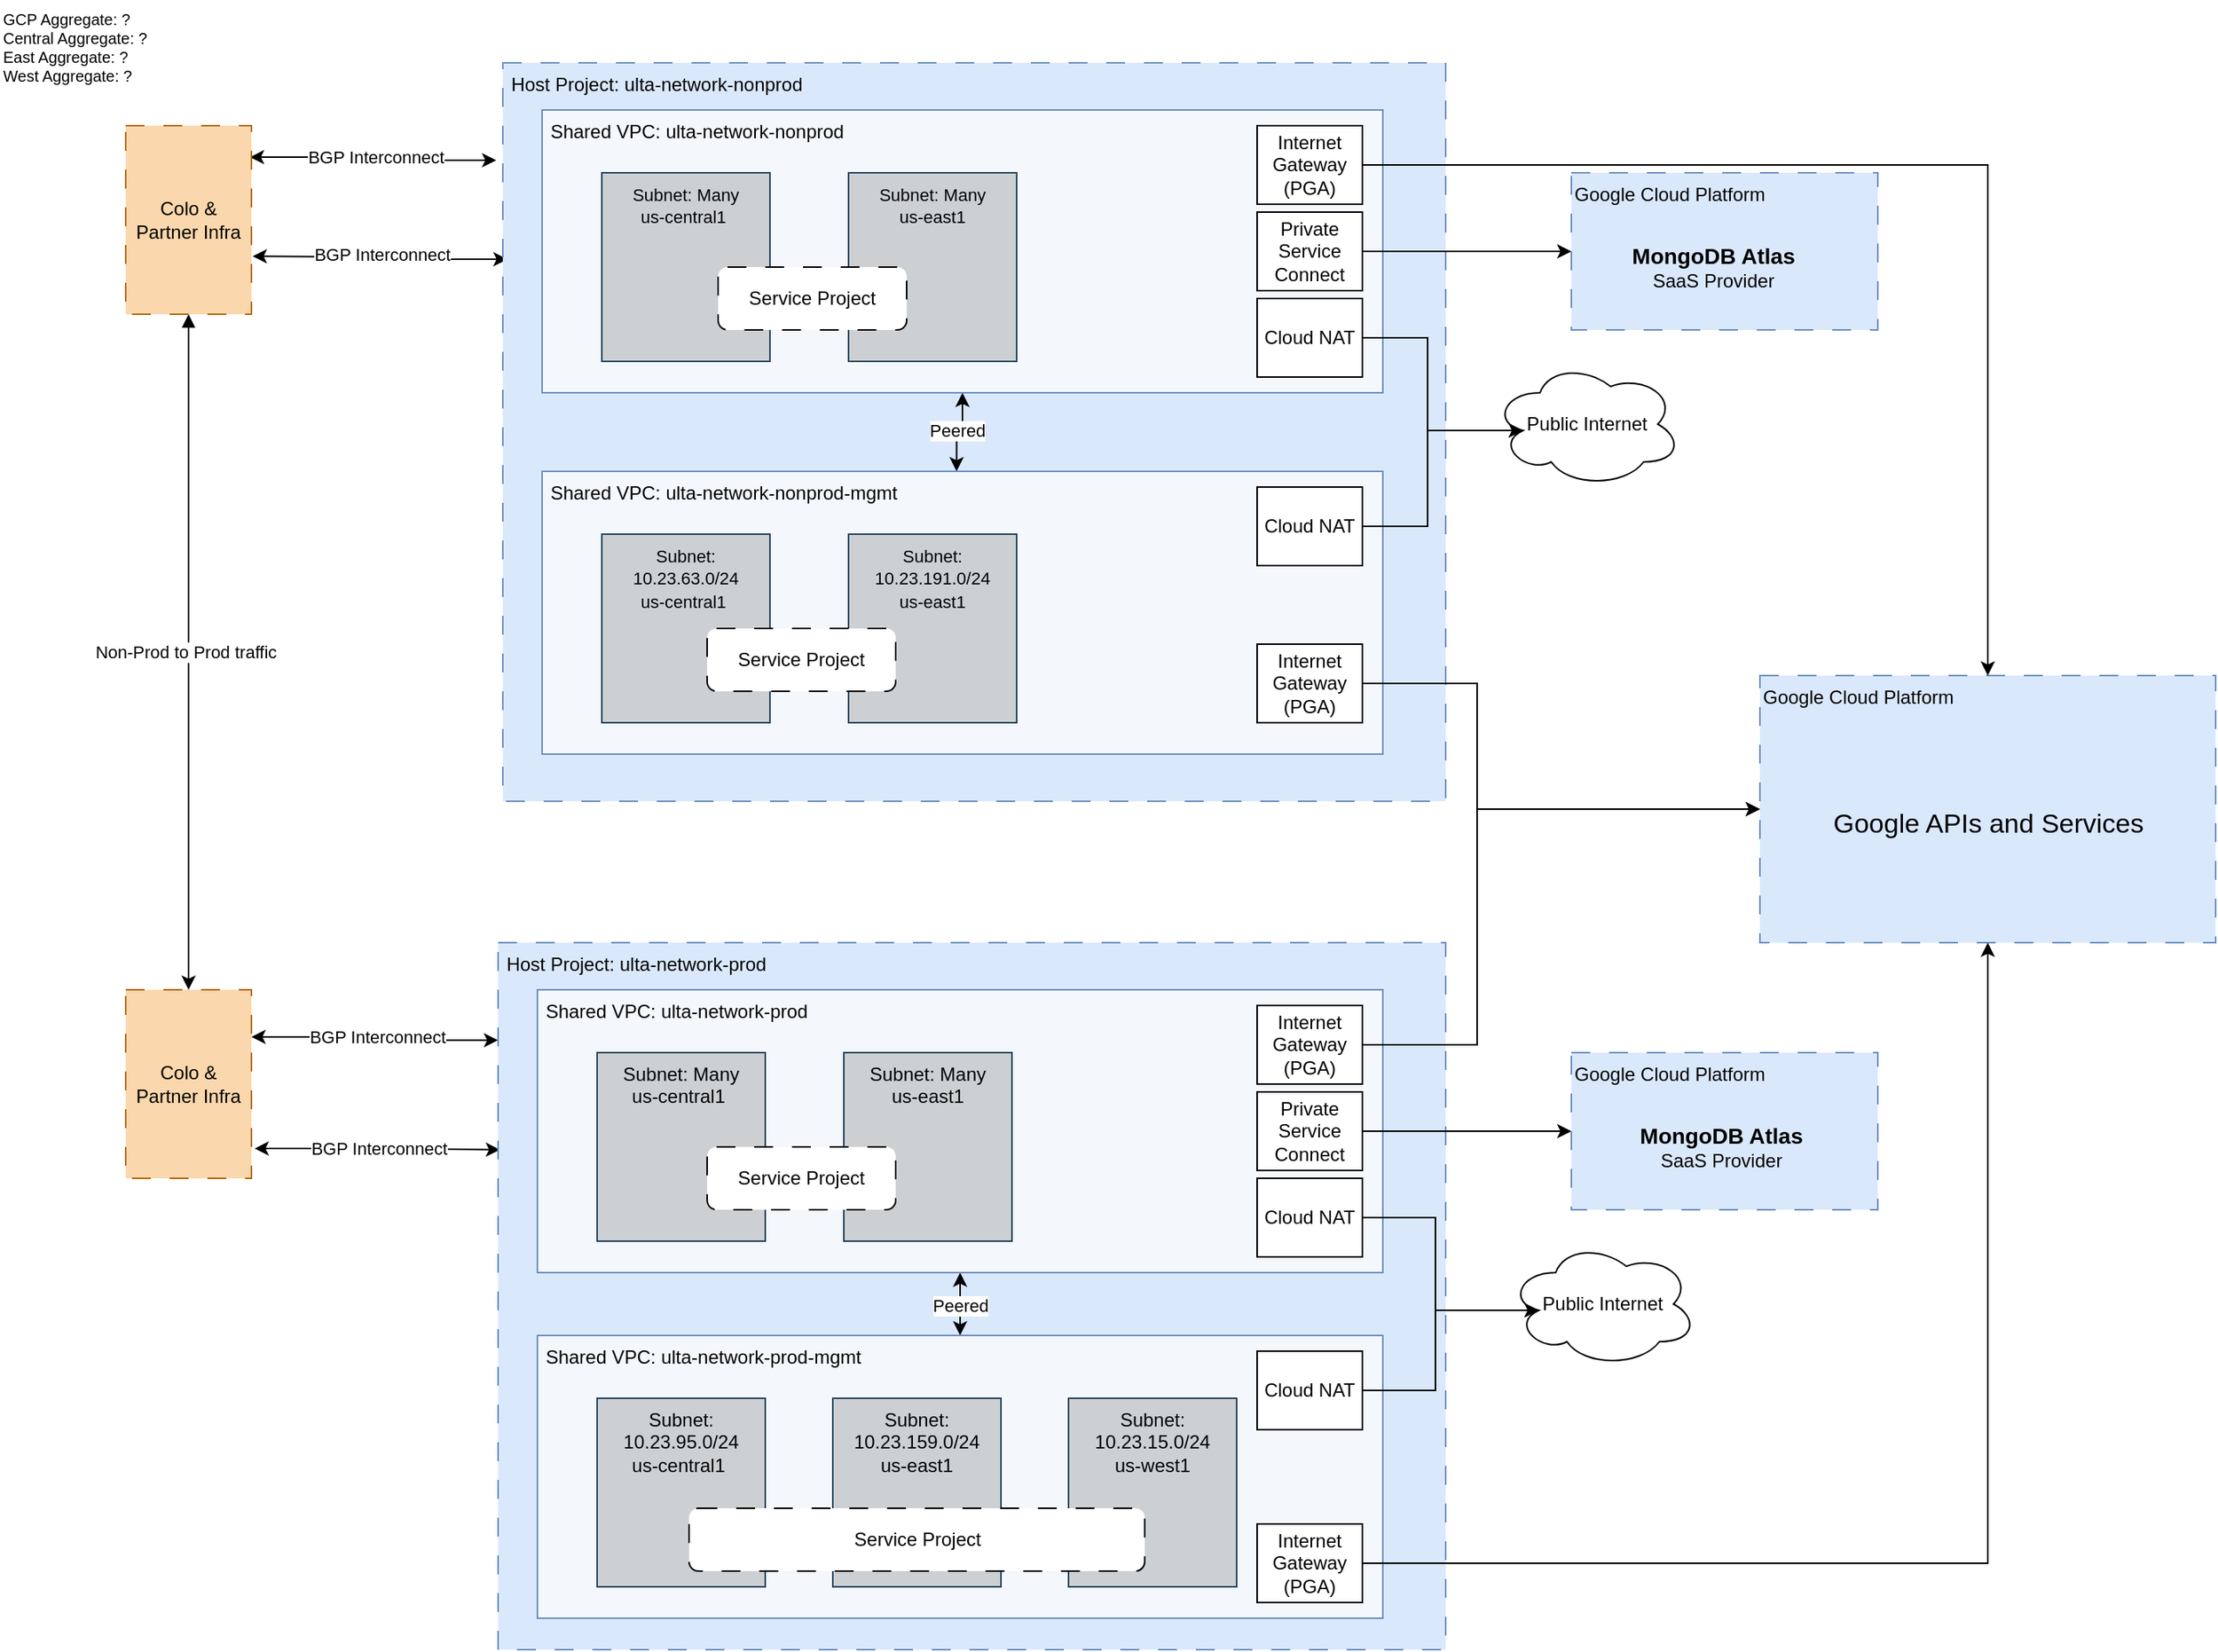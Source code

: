 <mxfile version="21.7.5" type="github">
  <diagram name="Page-1" id="D7rZoa8G5b8SfMbHeLon">
    <mxGraphModel dx="1434" dy="784" grid="1" gridSize="10" guides="1" tooltips="1" connect="1" arrows="1" fold="1" page="1" pageScale="1" pageWidth="850" pageHeight="1100" math="0" shadow="0">
      <root>
        <mxCell id="0" />
        <mxCell id="1" parent="0" />
        <mxCell id="8HYqhDQ4ljt2ki2TENmW-5" style="edgeStyle=orthogonalEdgeStyle;rounded=0;orthogonalLoop=1;jettySize=auto;html=1;entryX=-0.007;entryY=0.132;entryDx=0;entryDy=0;exitX=0.988;exitY=0.167;exitDx=0;exitDy=0;exitPerimeter=0;startArrow=classic;startFill=1;entryPerimeter=0;" edge="1" parent="1" source="8HYqhDQ4ljt2ki2TENmW-2" target="8HYqhDQ4ljt2ki2TENmW-3">
          <mxGeometry relative="1" as="geometry">
            <mxPoint x="170" y="100" as="sourcePoint" />
          </mxGeometry>
        </mxCell>
        <mxCell id="8HYqhDQ4ljt2ki2TENmW-8" value="BGP Interconnect" style="edgeLabel;html=1;align=center;verticalAlign=middle;resizable=0;points=[];" vertex="1" connectable="0" parent="8HYqhDQ4ljt2ki2TENmW-5">
          <mxGeometry x="-0.193" y="-1" relative="1" as="geometry">
            <mxPoint x="16" y="-1" as="offset" />
          </mxGeometry>
        </mxCell>
        <mxCell id="8HYqhDQ4ljt2ki2TENmW-7" style="edgeStyle=orthogonalEdgeStyle;rounded=0;orthogonalLoop=1;jettySize=auto;html=1;exitX=1;exitY=0.75;exitDx=0;exitDy=0;entryX=0.005;entryY=0.266;entryDx=0;entryDy=0;startArrow=classic;startFill=1;entryPerimeter=0;" edge="1" parent="1" target="8HYqhDQ4ljt2ki2TENmW-3">
          <mxGeometry relative="1" as="geometry">
            <mxPoint x="160.8" y="163.08" as="sourcePoint" />
            <mxPoint x="320.0" y="156.38" as="targetPoint" />
          </mxGeometry>
        </mxCell>
        <mxCell id="8HYqhDQ4ljt2ki2TENmW-9" value="BGP Interconnect" style="edgeLabel;html=1;align=center;verticalAlign=middle;resizable=0;points=[];" vertex="1" connectable="0" parent="8HYqhDQ4ljt2ki2TENmW-7">
          <mxGeometry x="-0.195" y="2" relative="1" as="geometry">
            <mxPoint x="16" as="offset" />
          </mxGeometry>
        </mxCell>
        <mxCell id="8HYqhDQ4ljt2ki2TENmW-28" style="edgeStyle=orthogonalEdgeStyle;rounded=0;orthogonalLoop=1;jettySize=auto;html=1;exitX=0.5;exitY=1;exitDx=0;exitDy=0;entryX=0.5;entryY=0;entryDx=0;entryDy=0;startArrow=block;startFill=1;" edge="1" parent="1" source="8HYqhDQ4ljt2ki2TENmW-2" target="8HYqhDQ4ljt2ki2TENmW-22">
          <mxGeometry relative="1" as="geometry" />
        </mxCell>
        <mxCell id="8HYqhDQ4ljt2ki2TENmW-29" value="Non-Prod to Prod traffic" style="edgeLabel;html=1;align=center;verticalAlign=middle;resizable=0;points=[];" vertex="1" connectable="0" parent="8HYqhDQ4ljt2ki2TENmW-28">
          <mxGeometry y="-2" relative="1" as="geometry">
            <mxPoint as="offset" />
          </mxGeometry>
        </mxCell>
        <mxCell id="8HYqhDQ4ljt2ki2TENmW-2" value="Colo &amp;amp; Partner Infra" style="rounded=0;whiteSpace=wrap;html=1;dashed=1;dashPattern=12 12;fillColor=#fad7ac;strokeColor=#b46504;" vertex="1" parent="1">
          <mxGeometry x="80" y="80" width="80" height="120" as="geometry" />
        </mxCell>
        <mxCell id="8HYqhDQ4ljt2ki2TENmW-3" value="&amp;nbsp;Host Project: ulta-network-nonprod" style="rounded=0;whiteSpace=wrap;html=1;verticalAlign=top;align=left;dashed=1;dashPattern=12 12;fillColor=#dae8fc;strokeColor=#6c8ebf;" vertex="1" parent="1">
          <mxGeometry x="320" y="40" width="600" height="470" as="geometry" />
        </mxCell>
        <mxCell id="8HYqhDQ4ljt2ki2TENmW-47" style="edgeStyle=orthogonalEdgeStyle;rounded=0;orthogonalLoop=1;jettySize=auto;html=1;exitX=0.5;exitY=1;exitDx=0;exitDy=0;entryX=0.493;entryY=0;entryDx=0;entryDy=0;startArrow=classic;startFill=1;entryPerimeter=0;" edge="1" parent="1" source="8HYqhDQ4ljt2ki2TENmW-4" target="8HYqhDQ4ljt2ki2TENmW-23">
          <mxGeometry relative="1" as="geometry" />
        </mxCell>
        <mxCell id="8HYqhDQ4ljt2ki2TENmW-48" value="Peered" style="edgeLabel;html=1;align=center;verticalAlign=middle;resizable=0;points=[];" vertex="1" connectable="0" parent="8HYqhDQ4ljt2ki2TENmW-47">
          <mxGeometry x="0.12" relative="1" as="geometry">
            <mxPoint y="-3" as="offset" />
          </mxGeometry>
        </mxCell>
        <mxCell id="8HYqhDQ4ljt2ki2TENmW-4" value="&amp;nbsp;Shared VPC: ulta-network-nonprod" style="rounded=0;whiteSpace=wrap;html=1;verticalAlign=top;align=left;fillColor=#F4F7FC;strokeColor=#6c8ebf;" vertex="1" parent="1">
          <mxGeometry x="345" y="70" width="535" height="180" as="geometry" />
        </mxCell>
        <mxCell id="8HYqhDQ4ljt2ki2TENmW-10" value="GCP Aggregate: ?&lt;br style=&quot;font-size: 10px;&quot;&gt;Central Aggregate: ?&amp;nbsp;&lt;br style=&quot;font-size: 10px;&quot;&gt;East Aggregate: ?&lt;br&gt;West Aggregate: ?" style="text;html=1;align=left;verticalAlign=middle;resizable=0;points=[];autosize=1;strokeColor=none;fillColor=none;fontSize=10;" vertex="1" parent="1">
          <mxGeometry width="120" height="60" as="geometry" />
        </mxCell>
        <mxCell id="8HYqhDQ4ljt2ki2TENmW-12" value="&lt;font style=&quot;font-size: 11px;&quot;&gt;Subnet: Many&lt;br&gt;us-central1&amp;nbsp;&lt;/font&gt;" style="rounded=0;whiteSpace=wrap;html=1;verticalAlign=top;fillColor=#CDD0D3;strokeColor=#23445d;" vertex="1" parent="1">
          <mxGeometry x="383" y="110" width="107" height="120" as="geometry" />
        </mxCell>
        <mxCell id="8HYqhDQ4ljt2ki2TENmW-13" value="&lt;font style=&quot;font-size: 11px;&quot;&gt;Subnet: Many&lt;br&gt;us-east1&lt;/font&gt;" style="rounded=0;whiteSpace=wrap;html=1;verticalAlign=top;fillColor=#CDD0D3;strokeColor=#23445d;" vertex="1" parent="1">
          <mxGeometry x="540" y="110" width="107" height="120" as="geometry" />
        </mxCell>
        <mxCell id="8HYqhDQ4ljt2ki2TENmW-14" style="edgeStyle=orthogonalEdgeStyle;rounded=0;orthogonalLoop=1;jettySize=auto;html=1;entryX=0;entryY=0.138;entryDx=0;entryDy=0;exitX=1;exitY=0.25;exitDx=0;exitDy=0;startArrow=classic;startFill=1;entryPerimeter=0;" edge="1" parent="1" target="8HYqhDQ4ljt2ki2TENmW-18" source="8HYqhDQ4ljt2ki2TENmW-22">
          <mxGeometry relative="1" as="geometry">
            <mxPoint x="156" y="660" as="sourcePoint" />
          </mxGeometry>
        </mxCell>
        <mxCell id="8HYqhDQ4ljt2ki2TENmW-15" value="BGP Interconnect" style="edgeLabel;html=1;align=center;verticalAlign=middle;resizable=0;points=[];" vertex="1" connectable="0" parent="8HYqhDQ4ljt2ki2TENmW-14">
          <mxGeometry x="-0.193" y="-1" relative="1" as="geometry">
            <mxPoint x="16" y="-1" as="offset" />
          </mxGeometry>
        </mxCell>
        <mxCell id="8HYqhDQ4ljt2ki2TENmW-16" style="edgeStyle=orthogonalEdgeStyle;rounded=0;orthogonalLoop=1;jettySize=auto;html=1;exitX=1.025;exitY=0.842;exitDx=0;exitDy=0;entryX=0.002;entryY=0.293;entryDx=0;entryDy=0;entryPerimeter=0;startArrow=classic;startFill=1;exitPerimeter=0;" edge="1" parent="1" target="8HYqhDQ4ljt2ki2TENmW-18" source="8HYqhDQ4ljt2ki2TENmW-22">
          <mxGeometry relative="1" as="geometry">
            <mxPoint x="157" y="730" as="sourcePoint" />
          </mxGeometry>
        </mxCell>
        <mxCell id="8HYqhDQ4ljt2ki2TENmW-17" value="BGP Interconnect" style="edgeLabel;html=1;align=center;verticalAlign=middle;resizable=0;points=[];" vertex="1" connectable="0" parent="8HYqhDQ4ljt2ki2TENmW-16">
          <mxGeometry x="-0.195" y="2" relative="1" as="geometry">
            <mxPoint x="16" y="2" as="offset" />
          </mxGeometry>
        </mxCell>
        <mxCell id="8HYqhDQ4ljt2ki2TENmW-18" value="&amp;nbsp;Host Project: ulta-network-prod" style="rounded=0;whiteSpace=wrap;html=1;verticalAlign=top;align=left;dashed=1;dashPattern=12 12;fillColor=#dae8fc;strokeColor=#6c8ebf;" vertex="1" parent="1">
          <mxGeometry x="317" y="600" width="603" height="450" as="geometry" />
        </mxCell>
        <mxCell id="8HYqhDQ4ljt2ki2TENmW-45" style="edgeStyle=orthogonalEdgeStyle;rounded=0;orthogonalLoop=1;jettySize=auto;html=1;exitX=0.5;exitY=1;exitDx=0;exitDy=0;entryX=0.5;entryY=0;entryDx=0;entryDy=0;startArrow=classic;startFill=1;" edge="1" parent="1" source="8HYqhDQ4ljt2ki2TENmW-19" target="8HYqhDQ4ljt2ki2TENmW-30">
          <mxGeometry relative="1" as="geometry" />
        </mxCell>
        <mxCell id="8HYqhDQ4ljt2ki2TENmW-46" value="Peered" style="edgeLabel;html=1;align=center;verticalAlign=middle;resizable=0;points=[];" vertex="1" connectable="0" parent="8HYqhDQ4ljt2ki2TENmW-45">
          <mxGeometry x="0.164" y="-4" relative="1" as="geometry">
            <mxPoint x="4" y="-3" as="offset" />
          </mxGeometry>
        </mxCell>
        <mxCell id="8HYqhDQ4ljt2ki2TENmW-19" value="&amp;nbsp;Shared VPC: ulta-network-prod" style="rounded=0;whiteSpace=wrap;html=1;verticalAlign=top;align=left;fillColor=#F4F7FC;strokeColor=#6c8ebf;" vertex="1" parent="1">
          <mxGeometry x="342" y="630" width="538" height="180" as="geometry" />
        </mxCell>
        <mxCell id="8HYqhDQ4ljt2ki2TENmW-20" value="Subnet: Many&lt;br&gt;us-central1&amp;nbsp;" style="rounded=0;whiteSpace=wrap;html=1;verticalAlign=top;fillColor=#CDD0D3;strokeColor=#23445d;" vertex="1" parent="1">
          <mxGeometry x="380" y="670" width="107" height="120" as="geometry" />
        </mxCell>
        <mxCell id="8HYqhDQ4ljt2ki2TENmW-21" value="Subnet: Many&lt;br&gt;us-east1" style="rounded=0;whiteSpace=wrap;html=1;verticalAlign=top;fillColor=#CDD0D3;strokeColor=#23445d;" vertex="1" parent="1">
          <mxGeometry x="537" y="670" width="107" height="120" as="geometry" />
        </mxCell>
        <mxCell id="8HYqhDQ4ljt2ki2TENmW-22" value="Colo &amp;amp; Partner Infra" style="rounded=0;whiteSpace=wrap;html=1;dashed=1;dashPattern=12 12;fillColor=#fad7ac;strokeColor=#b46504;" vertex="1" parent="1">
          <mxGeometry x="80" y="630" width="80" height="120" as="geometry" />
        </mxCell>
        <mxCell id="8HYqhDQ4ljt2ki2TENmW-23" value="&amp;nbsp;Shared VPC: ulta-network-nonprod-mgmt" style="rounded=0;whiteSpace=wrap;html=1;verticalAlign=top;align=left;fillColor=#F4F7FC;strokeColor=#6c8ebf;" vertex="1" parent="1">
          <mxGeometry x="345" y="300" width="535" height="180" as="geometry" />
        </mxCell>
        <mxCell id="8HYqhDQ4ljt2ki2TENmW-24" value="&lt;font style=&quot;font-size: 11px;&quot;&gt;Subnet: 10.23.63.0/24&lt;br&gt;us-central1&amp;nbsp;&lt;/font&gt;" style="rounded=0;whiteSpace=wrap;html=1;verticalAlign=top;fillColor=#CDD0D3;strokeColor=#23445d;" vertex="1" parent="1">
          <mxGeometry x="383" y="340" width="107" height="120" as="geometry" />
        </mxCell>
        <mxCell id="8HYqhDQ4ljt2ki2TENmW-25" value="&lt;font style=&quot;font-size: 11px;&quot;&gt;Subnet: 10.23.191.0/24&lt;br&gt;us-east1&lt;/font&gt;" style="rounded=0;whiteSpace=wrap;html=1;verticalAlign=top;fillColor=#CDD0D3;strokeColor=#23445d;" vertex="1" parent="1">
          <mxGeometry x="540" y="340" width="107" height="120" as="geometry" />
        </mxCell>
        <mxCell id="8HYqhDQ4ljt2ki2TENmW-26" value="Service Project" style="rounded=1;whiteSpace=wrap;html=1;dashed=1;dashPattern=12 12;" vertex="1" parent="1">
          <mxGeometry x="457" y="170" width="120" height="40" as="geometry" />
        </mxCell>
        <mxCell id="8HYqhDQ4ljt2ki2TENmW-27" value="Service Project" style="rounded=1;whiteSpace=wrap;html=1;dashed=1;dashPattern=12 12;" vertex="1" parent="1">
          <mxGeometry x="450" y="400" width="120" height="40" as="geometry" />
        </mxCell>
        <mxCell id="8HYqhDQ4ljt2ki2TENmW-30" value="&amp;nbsp;Shared VPC: ulta-network-prod-mgmt" style="rounded=0;whiteSpace=wrap;html=1;verticalAlign=top;align=left;fillColor=#F4F7FC;strokeColor=#6c8ebf;" vertex="1" parent="1">
          <mxGeometry x="342" y="850" width="538" height="180" as="geometry" />
        </mxCell>
        <mxCell id="8HYqhDQ4ljt2ki2TENmW-31" value="Subnet: 10.23.95.0/24&lt;br&gt;us-central1&amp;nbsp;" style="rounded=0;whiteSpace=wrap;html=1;verticalAlign=top;fillColor=#CDD0D3;strokeColor=#23445d;" vertex="1" parent="1">
          <mxGeometry x="380" y="890" width="107" height="120" as="geometry" />
        </mxCell>
        <mxCell id="8HYqhDQ4ljt2ki2TENmW-32" value="Subnet: 10.23.159.0/24&lt;br&gt;us-east1" style="rounded=0;whiteSpace=wrap;html=1;verticalAlign=top;fillColor=#CDD0D3;strokeColor=#23445d;" vertex="1" parent="1">
          <mxGeometry x="530" y="890" width="107" height="120" as="geometry" />
        </mxCell>
        <mxCell id="8HYqhDQ4ljt2ki2TENmW-33" value="Subnet: 10.23.15.0/24&lt;br&gt;us-west1" style="rounded=0;whiteSpace=wrap;html=1;verticalAlign=top;fillColor=#CDD0D3;strokeColor=#23445d;" vertex="1" parent="1">
          <mxGeometry x="680" y="890" width="107" height="120" as="geometry" />
        </mxCell>
        <mxCell id="8HYqhDQ4ljt2ki2TENmW-38" value="Service Project" style="rounded=1;whiteSpace=wrap;html=1;dashed=1;dashPattern=12 12;" vertex="1" parent="1">
          <mxGeometry x="450" y="730" width="120" height="40" as="geometry" />
        </mxCell>
        <mxCell id="8HYqhDQ4ljt2ki2TENmW-39" value="Service Project" style="rounded=1;whiteSpace=wrap;html=1;dashed=1;dashPattern=12 12;glass=0;" vertex="1" parent="1">
          <mxGeometry x="438.5" y="960" width="290" height="40" as="geometry" />
        </mxCell>
        <mxCell id="8HYqhDQ4ljt2ki2TENmW-41" value="Google Cloud Platform" style="rounded=0;whiteSpace=wrap;html=1;verticalAlign=top;align=left;dashed=1;dashPattern=12 12;fillColor=#dae8fc;strokeColor=#6c8ebf;" vertex="1" parent="1">
          <mxGeometry x="1120" y="430" width="290" height="170" as="geometry" />
        </mxCell>
        <mxCell id="8HYqhDQ4ljt2ki2TENmW-42" value="&lt;span style=&quot;font-weight: normal;&quot;&gt;&lt;font style=&quot;font-size: 17px;&quot;&gt;Google APIs and Services&lt;/font&gt;&lt;/span&gt;" style="text;html=1;align=center;verticalAlign=middle;resizable=0;points=[];autosize=1;strokeColor=none;fillColor=none;fontStyle=1" vertex="1" parent="1">
          <mxGeometry x="1155" y="510" width="220" height="30" as="geometry" />
        </mxCell>
        <mxCell id="8HYqhDQ4ljt2ki2TENmW-44" value="Public Internet" style="ellipse;shape=cloud;whiteSpace=wrap;html=1;" vertex="1" parent="1">
          <mxGeometry x="960" y="790" width="120" height="80" as="geometry" />
        </mxCell>
        <mxCell id="8HYqhDQ4ljt2ki2TENmW-51" style="edgeStyle=orthogonalEdgeStyle;rounded=0;orthogonalLoop=1;jettySize=auto;html=1;exitX=1;exitY=0.5;exitDx=0;exitDy=0;entryX=0.16;entryY=0.55;entryDx=0;entryDy=0;entryPerimeter=0;" edge="1" parent="1" source="8HYqhDQ4ljt2ki2TENmW-49" target="8HYqhDQ4ljt2ki2TENmW-44">
          <mxGeometry relative="1" as="geometry" />
        </mxCell>
        <mxCell id="8HYqhDQ4ljt2ki2TENmW-49" value="Cloud NAT" style="rounded=0;whiteSpace=wrap;html=1;" vertex="1" parent="1">
          <mxGeometry x="800" y="860" width="67" height="50" as="geometry" />
        </mxCell>
        <mxCell id="8HYqhDQ4ljt2ki2TENmW-52" style="edgeStyle=orthogonalEdgeStyle;rounded=0;orthogonalLoop=1;jettySize=auto;html=1;exitX=1;exitY=0.5;exitDx=0;exitDy=0;entryX=0.16;entryY=0.55;entryDx=0;entryDy=0;entryPerimeter=0;" edge="1" parent="1" source="8HYqhDQ4ljt2ki2TENmW-50" target="8HYqhDQ4ljt2ki2TENmW-44">
          <mxGeometry relative="1" as="geometry" />
        </mxCell>
        <mxCell id="8HYqhDQ4ljt2ki2TENmW-50" value="Cloud NAT" style="rounded=0;whiteSpace=wrap;html=1;" vertex="1" parent="1">
          <mxGeometry x="800" y="750" width="67" height="50" as="geometry" />
        </mxCell>
        <mxCell id="8HYqhDQ4ljt2ki2TENmW-53" value="Public Internet" style="ellipse;shape=cloud;whiteSpace=wrap;html=1;" vertex="1" parent="1">
          <mxGeometry x="950" y="230" width="120" height="80" as="geometry" />
        </mxCell>
        <mxCell id="8HYqhDQ4ljt2ki2TENmW-56" style="edgeStyle=orthogonalEdgeStyle;rounded=0;orthogonalLoop=1;jettySize=auto;html=1;exitX=1;exitY=0.5;exitDx=0;exitDy=0;entryX=0.16;entryY=0.55;entryDx=0;entryDy=0;entryPerimeter=0;" edge="1" parent="1" source="8HYqhDQ4ljt2ki2TENmW-54" target="8HYqhDQ4ljt2ki2TENmW-53">
          <mxGeometry relative="1" as="geometry" />
        </mxCell>
        <mxCell id="8HYqhDQ4ljt2ki2TENmW-54" value="Cloud NAT" style="rounded=0;whiteSpace=wrap;html=1;" vertex="1" parent="1">
          <mxGeometry x="800" y="310" width="67" height="50" as="geometry" />
        </mxCell>
        <mxCell id="8HYqhDQ4ljt2ki2TENmW-57" style="edgeStyle=orthogonalEdgeStyle;rounded=0;orthogonalLoop=1;jettySize=auto;html=1;exitX=1;exitY=0.5;exitDx=0;exitDy=0;entryX=0.16;entryY=0.55;entryDx=0;entryDy=0;entryPerimeter=0;" edge="1" parent="1" source="8HYqhDQ4ljt2ki2TENmW-55" target="8HYqhDQ4ljt2ki2TENmW-53">
          <mxGeometry relative="1" as="geometry" />
        </mxCell>
        <mxCell id="8HYqhDQ4ljt2ki2TENmW-55" value="Cloud NAT" style="rounded=0;whiteSpace=wrap;html=1;" vertex="1" parent="1">
          <mxGeometry x="800" y="190" width="67" height="50" as="geometry" />
        </mxCell>
        <mxCell id="8HYqhDQ4ljt2ki2TENmW-66" style="edgeStyle=orthogonalEdgeStyle;rounded=0;orthogonalLoop=1;jettySize=auto;html=1;exitX=1;exitY=0.5;exitDx=0;exitDy=0;entryX=0;entryY=0.5;entryDx=0;entryDy=0;" edge="1" parent="1" source="8HYqhDQ4ljt2ki2TENmW-59" target="8HYqhDQ4ljt2ki2TENmW-41">
          <mxGeometry relative="1" as="geometry">
            <Array as="points">
              <mxPoint x="940" y="665" />
              <mxPoint x="940" y="515" />
            </Array>
          </mxGeometry>
        </mxCell>
        <mxCell id="8HYqhDQ4ljt2ki2TENmW-59" value="Internet Gateway (PGA)" style="rounded=0;whiteSpace=wrap;html=1;" vertex="1" parent="1">
          <mxGeometry x="800" y="640" width="67" height="50" as="geometry" />
        </mxCell>
        <mxCell id="8HYqhDQ4ljt2ki2TENmW-67" style="edgeStyle=orthogonalEdgeStyle;rounded=0;orthogonalLoop=1;jettySize=auto;html=1;exitX=1;exitY=0.5;exitDx=0;exitDy=0;entryX=0.5;entryY=1;entryDx=0;entryDy=0;" edge="1" parent="1" source="8HYqhDQ4ljt2ki2TENmW-60" target="8HYqhDQ4ljt2ki2TENmW-41">
          <mxGeometry relative="1" as="geometry" />
        </mxCell>
        <mxCell id="8HYqhDQ4ljt2ki2TENmW-60" value="Internet Gateway (PGA)" style="rounded=0;whiteSpace=wrap;html=1;" vertex="1" parent="1">
          <mxGeometry x="800" y="970" width="67" height="50" as="geometry" />
        </mxCell>
        <mxCell id="8HYqhDQ4ljt2ki2TENmW-65" style="edgeStyle=orthogonalEdgeStyle;rounded=0;orthogonalLoop=1;jettySize=auto;html=1;exitX=1;exitY=0.5;exitDx=0;exitDy=0;entryX=0;entryY=0.5;entryDx=0;entryDy=0;" edge="1" parent="1" source="8HYqhDQ4ljt2ki2TENmW-61" target="8HYqhDQ4ljt2ki2TENmW-41">
          <mxGeometry relative="1" as="geometry">
            <Array as="points">
              <mxPoint x="940" y="435" />
              <mxPoint x="940" y="515" />
            </Array>
          </mxGeometry>
        </mxCell>
        <mxCell id="8HYqhDQ4ljt2ki2TENmW-61" value="Internet Gateway (PGA)" style="rounded=0;whiteSpace=wrap;html=1;" vertex="1" parent="1">
          <mxGeometry x="800" y="410" width="67" height="50" as="geometry" />
        </mxCell>
        <mxCell id="8HYqhDQ4ljt2ki2TENmW-63" style="edgeStyle=orthogonalEdgeStyle;rounded=0;orthogonalLoop=1;jettySize=auto;html=1;exitX=1;exitY=0.5;exitDx=0;exitDy=0;entryX=0.5;entryY=0;entryDx=0;entryDy=0;" edge="1" parent="1" source="8HYqhDQ4ljt2ki2TENmW-62" target="8HYqhDQ4ljt2ki2TENmW-41">
          <mxGeometry relative="1" as="geometry" />
        </mxCell>
        <mxCell id="8HYqhDQ4ljt2ki2TENmW-62" value="Internet Gateway (PGA)" style="rounded=0;whiteSpace=wrap;html=1;" vertex="1" parent="1">
          <mxGeometry x="800" y="80" width="67" height="50" as="geometry" />
        </mxCell>
        <mxCell id="8HYqhDQ4ljt2ki2TENmW-70" style="edgeStyle=orthogonalEdgeStyle;rounded=0;orthogonalLoop=1;jettySize=auto;html=1;exitX=1;exitY=0.5;exitDx=0;exitDy=0;" edge="1" parent="1" source="8HYqhDQ4ljt2ki2TENmW-68" target="8HYqhDQ4ljt2ki2TENmW-69">
          <mxGeometry relative="1" as="geometry" />
        </mxCell>
        <mxCell id="8HYqhDQ4ljt2ki2TENmW-68" value="Private Service Connect" style="rounded=0;whiteSpace=wrap;html=1;" vertex="1" parent="1">
          <mxGeometry x="800" y="695" width="67" height="50" as="geometry" />
        </mxCell>
        <mxCell id="8HYqhDQ4ljt2ki2TENmW-69" value="&lt;div style=&quot;&quot;&gt;&lt;span style=&quot;background-color: initial;&quot;&gt;Google Cloud Platform&lt;/span&gt;&lt;/div&gt;&lt;br&gt;&lt;br&gt;&lt;div style=&quot;&quot;&gt;&lt;br&gt;&lt;/div&gt;" style="rounded=0;whiteSpace=wrap;html=1;verticalAlign=top;align=left;dashed=1;dashPattern=12 12;fillColor=#dae8fc;strokeColor=#6c8ebf;" vertex="1" parent="1">
          <mxGeometry x="1000" y="670" width="195" height="100" as="geometry" />
        </mxCell>
        <mxCell id="8HYqhDQ4ljt2ki2TENmW-71" value="&lt;div style=&quot;border-color: var(--border-color);&quot;&gt;&lt;font style=&quot;border-color: var(--border-color); font-size: 14px;&quot;&gt;&lt;b style=&quot;&quot;&gt;MongoDB Atlas&lt;/b&gt;&lt;/font&gt;&lt;/div&gt;&lt;div style=&quot;border-color: var(--border-color);&quot;&gt;&lt;span style=&quot;border-color: var(--border-color); background-color: initial;&quot;&gt;SaaS Provider&lt;/span&gt;&lt;/div&gt;" style="text;html=1;align=center;verticalAlign=middle;resizable=0;points=[];autosize=1;strokeColor=none;fillColor=none;" vertex="1" parent="1">
          <mxGeometry x="1030" y="710" width="130" height="40" as="geometry" />
        </mxCell>
        <mxCell id="8HYqhDQ4ljt2ki2TENmW-72" value="&lt;div style=&quot;&quot;&gt;&lt;span style=&quot;background-color: initial;&quot;&gt;Google Cloud Platform&lt;/span&gt;&lt;/div&gt;&lt;br&gt;&lt;br&gt;&lt;div style=&quot;&quot;&gt;&lt;br&gt;&lt;/div&gt;" style="rounded=0;whiteSpace=wrap;html=1;verticalAlign=top;align=left;dashed=1;dashPattern=12 12;fillColor=#dae8fc;strokeColor=#6c8ebf;" vertex="1" parent="1">
          <mxGeometry x="1000" y="110" width="195" height="100" as="geometry" />
        </mxCell>
        <mxCell id="8HYqhDQ4ljt2ki2TENmW-73" value="&lt;div style=&quot;border-color: var(--border-color);&quot;&gt;&lt;font style=&quot;border-color: var(--border-color); font-size: 14px;&quot;&gt;&lt;b style=&quot;&quot;&gt;MongoDB Atlas&lt;/b&gt;&lt;/font&gt;&lt;/div&gt;&lt;div style=&quot;border-color: var(--border-color);&quot;&gt;&lt;span style=&quot;border-color: var(--border-color); background-color: initial;&quot;&gt;SaaS Provider&lt;/span&gt;&lt;/div&gt;" style="text;html=1;align=center;verticalAlign=middle;resizable=0;points=[];autosize=1;strokeColor=none;fillColor=none;" vertex="1" parent="1">
          <mxGeometry x="1025" y="150" width="130" height="40" as="geometry" />
        </mxCell>
        <mxCell id="8HYqhDQ4ljt2ki2TENmW-75" style="edgeStyle=orthogonalEdgeStyle;rounded=0;orthogonalLoop=1;jettySize=auto;html=1;exitX=1;exitY=0.5;exitDx=0;exitDy=0;entryX=0;entryY=0.5;entryDx=0;entryDy=0;" edge="1" parent="1" source="8HYqhDQ4ljt2ki2TENmW-74" target="8HYqhDQ4ljt2ki2TENmW-72">
          <mxGeometry relative="1" as="geometry" />
        </mxCell>
        <mxCell id="8HYqhDQ4ljt2ki2TENmW-74" value="Private Service Connect" style="rounded=0;whiteSpace=wrap;html=1;" vertex="1" parent="1">
          <mxGeometry x="800" y="135" width="67" height="50" as="geometry" />
        </mxCell>
      </root>
    </mxGraphModel>
  </diagram>
</mxfile>
